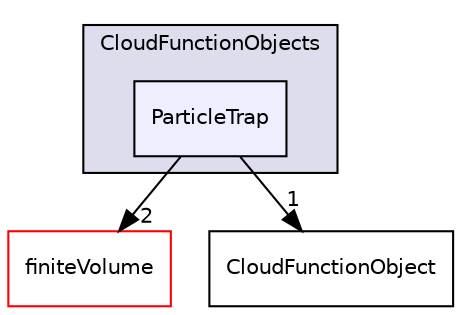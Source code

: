 digraph "src/lagrangian/intermediate/submodels/CloudFunctionObjects/ParticleTrap" {
  bgcolor=transparent;
  compound=true
  node [ fontsize="10", fontname="Helvetica"];
  edge [ labelfontsize="10", labelfontname="Helvetica"];
  subgraph clusterdir_b990bfea59f6b4138198115565512a85 {
    graph [ bgcolor="#ddddee", pencolor="black", label="CloudFunctionObjects" fontname="Helvetica", fontsize="10", URL="dir_b990bfea59f6b4138198115565512a85.html"]
  dir_df22ed85c047a9244c7636dd2f5397a7 [shape=box, label="ParticleTrap", style="filled", fillcolor="#eeeeff", pencolor="black", URL="dir_df22ed85c047a9244c7636dd2f5397a7.html"];
  }
  dir_9bd15774b555cf7259a6fa18f99fe99b [shape=box label="finiteVolume" color="red" URL="dir_9bd15774b555cf7259a6fa18f99fe99b.html"];
  dir_f8a4f73d20ac121aed2c762b2d032d93 [shape=box label="CloudFunctionObject" URL="dir_f8a4f73d20ac121aed2c762b2d032d93.html"];
  dir_df22ed85c047a9244c7636dd2f5397a7->dir_9bd15774b555cf7259a6fa18f99fe99b [headlabel="2", labeldistance=1.5 headhref="dir_001502_000896.html"];
  dir_df22ed85c047a9244c7636dd2f5397a7->dir_f8a4f73d20ac121aed2c762b2d032d93 [headlabel="1", labeldistance=1.5 headhref="dir_001502_001496.html"];
}
